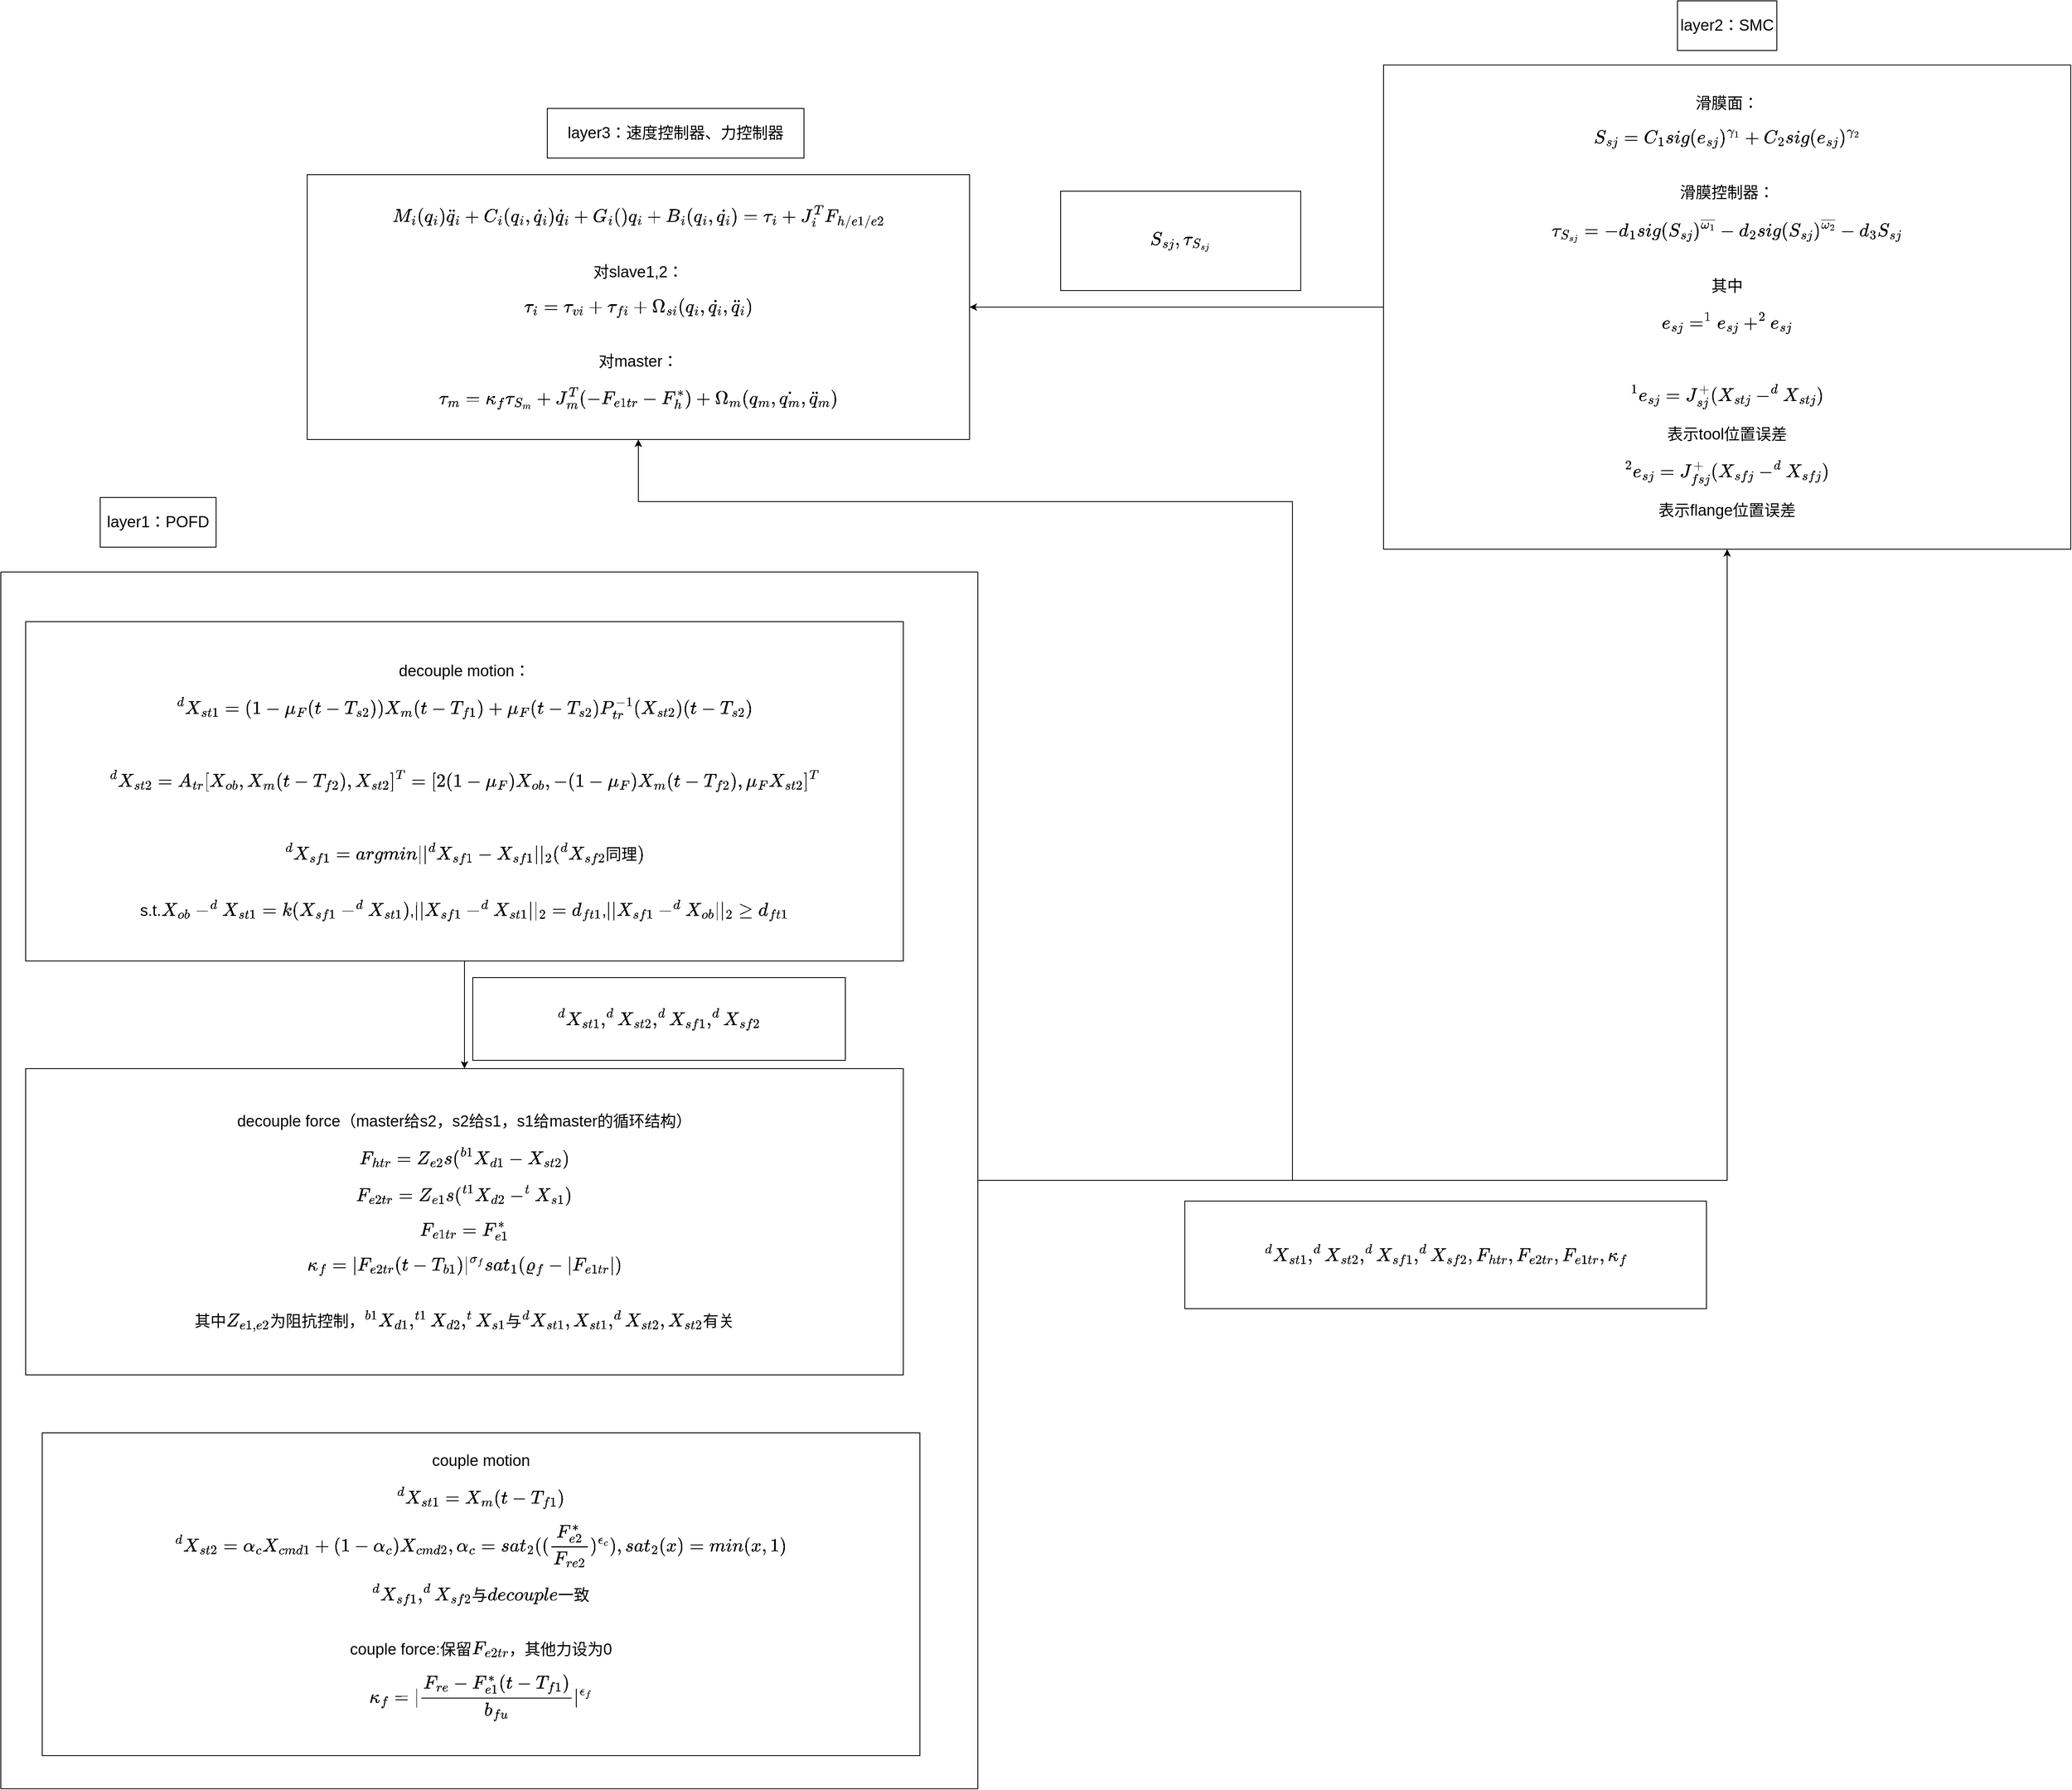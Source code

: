 <mxfile version="22.1.17" type="github">
  <diagram name="第 1 页" id="P_fQ2WuIPNBgrpiUpPbC">
    <mxGraphModel dx="5335" dy="5711" grid="1" gridSize="10" guides="1" tooltips="1" connect="1" arrows="1" fold="1" page="1" pageScale="1" pageWidth="3300" pageHeight="4681" math="1" shadow="0">
      <root>
        <mxCell id="0" />
        <mxCell id="1" parent="0" />
        <mxCell id="e8ZI6Lg5yfZCw3XqL3-c-1" value="$$M_i(q_i)\ddot{q}_i+C_i(q_i,\dot{q}_i)\dot{q}_i+G_i()q_i+B_i(q_i,\dot{q_i})=\tau_i+J^T_iF_{h/e1/e2}$$&lt;br style=&quot;font-size: 19px;&quot;&gt;对slave1,2：$$\tau_i=\tau_{vi}+\tau_{fi}+\Omega_{si}(q_i,\dot{q_i},\ddot{q}_i)$$&lt;br style=&quot;font-size: 19px;&quot;&gt;对master：$$\tau_m=\kappa_f\tau_{S_m}+J^T_m(-F_{e1tr}-F^*_h)+\Omega_{m}(q_m,\dot{q_m},\ddot{q}_m)$$" style="rounded=0;whiteSpace=wrap;html=1;fontSize=19;" vertex="1" parent="1">
          <mxGeometry x="-1040" y="-110" width="800" height="320" as="geometry" />
        </mxCell>
        <mxCell id="e8ZI6Lg5yfZCw3XqL3-c-14" style="edgeStyle=orthogonalEdgeStyle;rounded=0;orthogonalLoop=1;jettySize=auto;html=1;exitX=0;exitY=0.5;exitDx=0;exitDy=0;" edge="1" parent="1" source="e8ZI6Lg5yfZCw3XqL3-c-2" target="e8ZI6Lg5yfZCw3XqL3-c-1">
          <mxGeometry relative="1" as="geometry" />
        </mxCell>
        <mxCell id="e8ZI6Lg5yfZCw3XqL3-c-2" value="&lt;p style=&quot;line-height: 120%; font-size: 19px;&quot;&gt;&lt;font style=&quot;font-size: 19px;&quot;&gt;滑膜面：$$S_{sj}=C_1sig(e_{sj})^{\gamma_1}+C_2sig(e_{sj})^{\gamma_2}$$&lt;br style=&quot;font-size: 19px;&quot;&gt;滑膜控制器：$$\tau_{S_{sj}}=-d_1sig(S_{sj}&lt;br style=&quot;font-size: 19px;&quot;&gt;)^{\overline{\omega_1}}-d_2sig(S_{sj}&lt;br style=&quot;font-size: 19px;&quot;&gt;)^{\overline{\omega_2}}&lt;br style=&quot;font-size: 19px;&quot;&gt;-d_3S_{sj}&lt;br style=&quot;font-size: 19px;&quot;&gt;$$&lt;br style=&quot;font-size: 19px;&quot;&gt;其中$$e_{sj}=^1e_{sj}+^2e_{sj}&lt;br style=&quot;font-size: 19px;&quot;&gt;$$&lt;/font&gt;&lt;/p&gt;&lt;p style=&quot;line-height: 120%; font-size: 19px;&quot;&gt;&lt;font style=&quot;font-size: 19px;&quot;&gt;&lt;br style=&quot;font-size: 19px;&quot;&gt;$$^1e_{sj}=J^+_{sj}(X_{stj}-^dX_{stj}&lt;br style=&quot;font-size: 19px;&quot;&gt;)$$表示tool位置误差&lt;/font&gt;&lt;/p&gt;&lt;p style=&quot;line-height: 120%; font-size: 19px;&quot;&gt;$$^2e_{sj}=J^+_{fsj}(X_{sfj}-^dX_{sfj}&lt;br style=&quot;border-color: var(--border-color); font-size: 19px;&quot;&gt;)$$表示flange位置误差&lt;br style=&quot;font-size: 19px;&quot;&gt;&lt;/p&gt;" style="rounded=0;whiteSpace=wrap;html=1;spacing=0;fontSize=19;" vertex="1" parent="1">
          <mxGeometry x="260" y="-242.5" width="830" height="585" as="geometry" />
        </mxCell>
        <mxCell id="e8ZI6Lg5yfZCw3XqL3-c-6" value="layer3：速度控制器、力控制器" style="rounded=0;whiteSpace=wrap;html=1;fontSize=19;" vertex="1" parent="1">
          <mxGeometry x="-750" y="-190" width="310" height="60" as="geometry" />
        </mxCell>
        <mxCell id="e8ZI6Lg5yfZCw3XqL3-c-7" value="layer2：SMC" style="rounded=0;whiteSpace=wrap;html=1;fontSize=19;" vertex="1" parent="1">
          <mxGeometry x="615" y="-320" width="120" height="60" as="geometry" />
        </mxCell>
        <mxCell id="e8ZI6Lg5yfZCw3XqL3-c-11" style="edgeStyle=orthogonalEdgeStyle;rounded=0;orthogonalLoop=1;jettySize=auto;html=1;exitX=1;exitY=0.5;exitDx=0;exitDy=0;entryX=0.5;entryY=1;entryDx=0;entryDy=0;" edge="1" parent="1" source="e8ZI6Lg5yfZCw3XqL3-c-8" target="e8ZI6Lg5yfZCw3XqL3-c-2">
          <mxGeometry relative="1" as="geometry" />
        </mxCell>
        <mxCell id="e8ZI6Lg5yfZCw3XqL3-c-13" style="edgeStyle=orthogonalEdgeStyle;rounded=0;orthogonalLoop=1;jettySize=auto;html=1;exitX=1;exitY=0.5;exitDx=0;exitDy=0;entryX=0.5;entryY=1;entryDx=0;entryDy=0;" edge="1" parent="1" source="e8ZI6Lg5yfZCw3XqL3-c-8" target="e8ZI6Lg5yfZCw3XqL3-c-1">
          <mxGeometry relative="1" as="geometry">
            <Array as="points">
              <mxPoint x="150" y="1105" />
              <mxPoint x="150" y="285" />
              <mxPoint x="-640" y="285" />
            </Array>
          </mxGeometry>
        </mxCell>
        <mxCell id="e8ZI6Lg5yfZCw3XqL3-c-8" value="" style="swimlane;startSize=0;" vertex="1" parent="1">
          <mxGeometry x="-1410" y="370" width="1180" height="1470" as="geometry" />
        </mxCell>
        <mxCell id="e8ZI6Lg5yfZCw3XqL3-c-17" style="edgeStyle=orthogonalEdgeStyle;rounded=0;orthogonalLoop=1;jettySize=auto;html=1;exitX=0.5;exitY=1;exitDx=0;exitDy=0;" edge="1" parent="e8ZI6Lg5yfZCw3XqL3-c-8" source="e8ZI6Lg5yfZCw3XqL3-c-3" target="e8ZI6Lg5yfZCw3XqL3-c-4">
          <mxGeometry relative="1" as="geometry" />
        </mxCell>
        <mxCell id="e8ZI6Lg5yfZCw3XqL3-c-3" value="decouple motion：&lt;br&gt;$$^dX_{st1}=(1-\mu_F&lt;br style=&quot;border-color: var(--border-color);&quot;&gt;(t-T_{s2}))&lt;br style=&quot;border-color: var(--border-color);&quot;&gt;X_m(t-T_{f1})+\mu_F(t-T_{s2})P^{-1}_{tr}(X_{st2}&lt;br style=&quot;border-color: var(--border-color);&quot;&gt;)(t-T_{s2})&lt;br style=&quot;border-color: var(--border-color);&quot;&gt;$$&lt;br style=&quot;font-size: 19px;&quot;&gt;$$^dX_{st2}=A_{tr}[X_{ob},X_m(t-T_{f2}),X_{st2}]^T=[2(1-\mu_F)X_{ob},-(1-\mu_F&lt;br&gt;)&lt;br&gt;X_m(t-T_{f2}),\mu_FX_{st2}&lt;br&gt;]^T$$&lt;br&gt;$$^dX_{sf1}=argmin||^dX_{sf1}-X_{sf1}||_2&lt;br style=&quot;border-color: var(--border-color);&quot;&gt;(^dX_{sf2}&lt;br&gt;同理)$$&lt;br&gt;s.t.\(X_{ob}-^dX_{st1}=k(X_{sf1}-^dX_{st1}&lt;br&gt;)&lt;br&gt;\),\(||X_{sf1}-^dX_{st1}&lt;br&gt;||_2=d_{ft1}&lt;br style=&quot;border-color: var(--border-color);&quot;&gt;\),\(||X_{sf1}-^dX_{ob}&lt;br&gt;||_2\geq d_{ft1}&lt;br style=&quot;border-color: var(--border-color);&quot;&gt;\)" style="rounded=0;whiteSpace=wrap;html=1;fontSize=19;" vertex="1" parent="e8ZI6Lg5yfZCw3XqL3-c-8">
          <mxGeometry x="30" y="60" width="1060" height="410" as="geometry" />
        </mxCell>
        <mxCell id="e8ZI6Lg5yfZCw3XqL3-c-4" value="decouple force（master给s2，s2给s1，s1给master的循环结构）&lt;br&gt;$$F_{htr}=Z_{e2}s(^{b1}X_{d1}-X_{st2})$$$$F_{e2tr}=Z_{e1}s(^{t1}X_{d2}-^tX_{s1})&lt;br&gt;$$$$F_{e1tr}=F^*_{e1}&lt;br&gt;$$$$\kappa_f=|F_{e2tr}(t-T_{b1})|^{\sigma_f}sat_1(\varrho_f-|F_{e1tr}|)$$&lt;br&gt;其中\(Z_{e1,e2}\)为阻抗控制，\(^{b1}X_{d1},^{t1}X_{d2},^tX_{s1}&lt;br&gt;\)与\(^dX_{st1},X_{st1},^dX_{st2},X_{st2}&lt;br&gt;\)有关" style="rounded=0;whiteSpace=wrap;html=1;fontSize=19;" vertex="1" parent="e8ZI6Lg5yfZCw3XqL3-c-8">
          <mxGeometry x="30" y="600" width="1060" height="370" as="geometry" />
        </mxCell>
        <mxCell id="e8ZI6Lg5yfZCw3XqL3-c-5" value="couple motion&lt;br&gt;$$^dX_{st1}=X_m(t-T_{f1})$$$$^dX_{st2}=\alpha_cX_{cmd1}+(1-\alpha_c)X_{cmd2},\alpha_c=sat_2((\frac{F^*_{e2}}{F_{re2}})^{\epsilon_c}),sat_2(x)=min(x,1)$$$$^dX_{sf1},^dX_{sf2}与decouple一致&lt;br&gt;$$&lt;br&gt;couple force:保留\(F_{e2tr}\)，其他力设为0$$\kappa_f=|\frac{F_{re}-F^*_{e1}(t-T_{f1})}{b_{fu}}|^{\epsilon_f}$$" style="rounded=0;whiteSpace=wrap;html=1;fontSize=19;" vertex="1" parent="e8ZI6Lg5yfZCw3XqL3-c-8">
          <mxGeometry x="50" y="1040" width="1060" height="390" as="geometry" />
        </mxCell>
        <mxCell id="e8ZI6Lg5yfZCw3XqL3-c-18" value="$$^dX_{st1},^dX_{st2},^dX_{sf1},^dX_{sf2}&lt;br&gt;$$" style="rounded=0;whiteSpace=wrap;html=1;fontSize=19;" vertex="1" parent="e8ZI6Lg5yfZCw3XqL3-c-8">
          <mxGeometry x="570" y="490" width="450" height="100" as="geometry" />
        </mxCell>
        <mxCell id="e8ZI6Lg5yfZCw3XqL3-c-10" value="layer1：POFD" style="rounded=0;whiteSpace=wrap;html=1;fontSize=19;" vertex="1" parent="1">
          <mxGeometry x="-1290" y="280" width="140" height="60" as="geometry" />
        </mxCell>
        <mxCell id="e8ZI6Lg5yfZCw3XqL3-c-12" value="$$^dX_{st1},^dX_{st2},^dX_{sf1},^dX_{sf2},F_{htr},F_{e2tr},F_{e1tr},\kappa_f&lt;br&gt;$$" style="rounded=0;whiteSpace=wrap;html=1;fontSize=19;" vertex="1" parent="1">
          <mxGeometry x="20" y="1130" width="630" height="130" as="geometry" />
        </mxCell>
        <mxCell id="e8ZI6Lg5yfZCw3XqL3-c-15" value="$$S_{sj},\tau_{S_{sj}}&lt;br style=&quot;font-size: 19px;&quot;&gt;$$" style="rounded=0;whiteSpace=wrap;html=1;fontSize=19;" vertex="1" parent="1">
          <mxGeometry x="-130" y="-90" width="290" height="120" as="geometry" />
        </mxCell>
      </root>
    </mxGraphModel>
  </diagram>
</mxfile>
